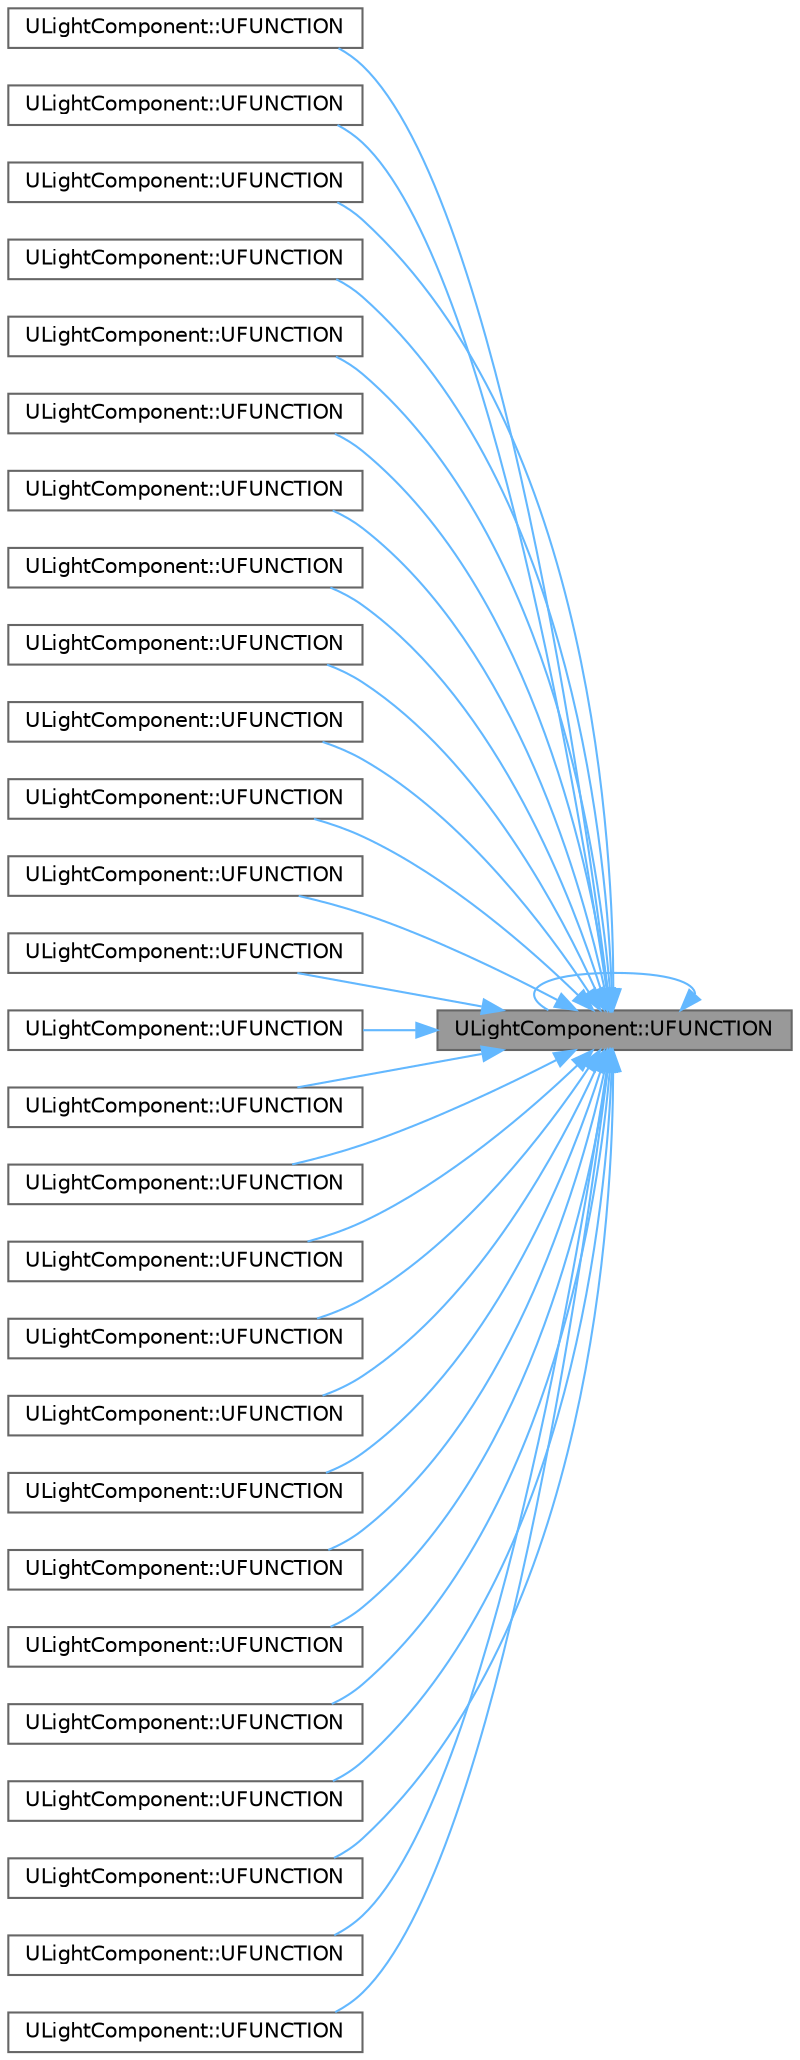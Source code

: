 digraph "ULightComponent::UFUNCTION"
{
 // INTERACTIVE_SVG=YES
 // LATEX_PDF_SIZE
  bgcolor="transparent";
  edge [fontname=Helvetica,fontsize=10,labelfontname=Helvetica,labelfontsize=10];
  node [fontname=Helvetica,fontsize=10,shape=box,height=0.2,width=0.4];
  rankdir="RL";
  Node1 [id="Node000001",label="ULightComponent::UFUNCTION",height=0.2,width=0.4,color="gray40", fillcolor="grey60", style="filled", fontcolor="black",tooltip="Set intensity of the light."];
  Node1 -> Node2 [id="edge1_Node000001_Node000002",dir="back",color="steelblue1",style="solid",tooltip=" "];
  Node2 [id="Node000002",label="ULightComponent::UFUNCTION",height=0.2,width=0.4,color="grey40", fillcolor="white", style="filled",URL="$da/d7f/classULightComponent.html#ad96eaa04b83b5e1a552980297cc4fedb",tooltip=" "];
  Node1 -> Node3 [id="edge2_Node000001_Node000003",dir="back",color="steelblue1",style="solid",tooltip=" "];
  Node3 [id="Node000003",label="ULightComponent::UFUNCTION",height=0.2,width=0.4,color="grey40", fillcolor="white", style="filled",URL="$da/d7f/classULightComponent.html#acb32eeddb8e74fa3a0095fcc8d692931",tooltip=" "];
  Node1 -> Node4 [id="edge3_Node000001_Node000004",dir="back",color="steelblue1",style="solid",tooltip=" "];
  Node4 [id="Node000004",label="ULightComponent::UFUNCTION",height=0.2,width=0.4,color="grey40", fillcolor="white", style="filled",URL="$da/d7f/classULightComponent.html#a91ecd83ff7d2b999bc4daa46b0475934",tooltip=" "];
  Node1 -> Node5 [id="edge4_Node000001_Node000005",dir="back",color="steelblue1",style="solid",tooltip=" "];
  Node5 [id="Node000005",label="ULightComponent::UFUNCTION",height=0.2,width=0.4,color="grey40", fillcolor="white", style="filled",URL="$da/d7f/classULightComponent.html#a7777dac2cd88f3aca88d9e017dc4c301",tooltip=" "];
  Node1 -> Node6 [id="edge5_Node000001_Node000006",dir="back",color="steelblue1",style="solid",tooltip=" "];
  Node6 [id="Node000006",label="ULightComponent::UFUNCTION",height=0.2,width=0.4,color="grey40", fillcolor="white", style="filled",URL="$da/d7f/classULightComponent.html#acdff03072fec7a52bc9fe2284a306e66",tooltip=" "];
  Node1 -> Node7 [id="edge6_Node000001_Node000007",dir="back",color="steelblue1",style="solid",tooltip=" "];
  Node7 [id="Node000007",label="ULightComponent::UFUNCTION",height=0.2,width=0.4,color="grey40", fillcolor="white", style="filled",URL="$da/d7f/classULightComponent.html#a3bf49304b067d05583b9c984f8aac80a",tooltip=" "];
  Node1 -> Node8 [id="edge7_Node000001_Node000008",dir="back",color="steelblue1",style="solid",tooltip=" "];
  Node8 [id="Node000008",label="ULightComponent::UFUNCTION",height=0.2,width=0.4,color="grey40", fillcolor="white", style="filled",URL="$da/d7f/classULightComponent.html#ab7088b42418e0770b951b702d50c06fd",tooltip=" "];
  Node1 -> Node9 [id="edge8_Node000001_Node000009",dir="back",color="steelblue1",style="solid",tooltip=" "];
  Node9 [id="Node000009",label="ULightComponent::UFUNCTION",height=0.2,width=0.4,color="grey40", fillcolor="white", style="filled",URL="$da/d7f/classULightComponent.html#afd5ecee169da719ce6f27f21c8dbd4aa",tooltip=" "];
  Node1 -> Node10 [id="edge9_Node000001_Node000010",dir="back",color="steelblue1",style="solid",tooltip=" "];
  Node10 [id="Node000010",label="ULightComponent::UFUNCTION",height=0.2,width=0.4,color="grey40", fillcolor="white", style="filled",URL="$da/d7f/classULightComponent.html#a27e7b0a6a2c19504b2ec5b571a1d649c",tooltip=" "];
  Node1 -> Node1 [id="edge10_Node000001_Node000001",dir="back",color="steelblue1",style="solid",tooltip=" "];
  Node1 -> Node11 [id="edge11_Node000001_Node000011",dir="back",color="steelblue1",style="solid",tooltip=" "];
  Node11 [id="Node000011",label="ULightComponent::UFUNCTION",height=0.2,width=0.4,color="grey40", fillcolor="white", style="filled",URL="$da/d7f/classULightComponent.html#aec10ecb0671216ad265bca5f97d21743",tooltip="Set color of the light."];
  Node1 -> Node12 [id="edge12_Node000001_Node000012",dir="back",color="steelblue1",style="solid",tooltip=" "];
  Node12 [id="Node000012",label="ULightComponent::UFUNCTION",height=0.2,width=0.4,color="grey40", fillcolor="white", style="filled",URL="$da/d7f/classULightComponent.html#a84580aa1f3c8d59d6f11bc530138e133",tooltip="Set color of the light."];
  Node1 -> Node13 [id="edge13_Node000001_Node000013",dir="back",color="steelblue1",style="solid",tooltip=" "];
  Node13 [id="Node000013",label="ULightComponent::UFUNCTION",height=0.2,width=0.4,color="grey40", fillcolor="white", style="filled",URL="$da/d7f/classULightComponent.html#a44a3217d2fb1fe277118518f10d3ed59",tooltip=" "];
  Node1 -> Node14 [id="edge14_Node000001_Node000014",dir="back",color="steelblue1",style="solid",tooltip=" "];
  Node14 [id="Node000014",label="ULightComponent::UFUNCTION",height=0.2,width=0.4,color="grey40", fillcolor="white", style="filled",URL="$da/d7f/classULightComponent.html#a161c828162c10802dc6b2bf8f96aad7f",tooltip=" "];
  Node1 -> Node15 [id="edge15_Node000001_Node000015",dir="back",color="steelblue1",style="solid",tooltip=" "];
  Node15 [id="Node000015",label="ULightComponent::UFUNCTION",height=0.2,width=0.4,color="grey40", fillcolor="white", style="filled",URL="$da/d7f/classULightComponent.html#a9f12ad7a1ffe2f831156e25d603fa884",tooltip=" "];
  Node1 -> Node16 [id="edge16_Node000001_Node000016",dir="back",color="steelblue1",style="solid",tooltip=" "];
  Node16 [id="Node000016",label="ULightComponent::UFUNCTION",height=0.2,width=0.4,color="grey40", fillcolor="white", style="filled",URL="$da/d7f/classULightComponent.html#a64f651f7e1cc69c63f2261a5d02c0c36",tooltip=" "];
  Node1 -> Node17 [id="edge17_Node000001_Node000017",dir="back",color="steelblue1",style="solid",tooltip=" "];
  Node17 [id="Node000017",label="ULightComponent::UFUNCTION",height=0.2,width=0.4,color="grey40", fillcolor="white", style="filled",URL="$da/d7f/classULightComponent.html#a7d6dbe8b181cb4680622e2ff29e4b41c",tooltip=" "];
  Node1 -> Node18 [id="edge18_Node000001_Node000018",dir="back",color="steelblue1",style="solid",tooltip=" "];
  Node18 [id="Node000018",label="ULightComponent::UFUNCTION",height=0.2,width=0.4,color="grey40", fillcolor="white", style="filled",URL="$da/d7f/classULightComponent.html#a61376d0b39452e22ccf39439f30e6bf3",tooltip=" "];
  Node1 -> Node19 [id="edge19_Node000001_Node000019",dir="back",color="steelblue1",style="solid",tooltip=" "];
  Node19 [id="Node000019",label="ULightComponent::UFUNCTION",height=0.2,width=0.4,color="grey40", fillcolor="white", style="filled",URL="$da/d7f/classULightComponent.html#ae9932cd869381425138002fe219781ad",tooltip=" "];
  Node1 -> Node20 [id="edge20_Node000001_Node000020",dir="back",color="steelblue1",style="solid",tooltip=" "];
  Node20 [id="Node000020",label="ULightComponent::UFUNCTION",height=0.2,width=0.4,color="grey40", fillcolor="white", style="filled",URL="$da/d7f/classULightComponent.html#ae2ccdce83ed4d7824cfc486c9748cc4d",tooltip=" "];
  Node1 -> Node21 [id="edge21_Node000001_Node000021",dir="back",color="steelblue1",style="solid",tooltip=" "];
  Node21 [id="Node000021",label="ULightComponent::UFUNCTION",height=0.2,width=0.4,color="grey40", fillcolor="white", style="filled",URL="$da/d7f/classULightComponent.html#a457867b78db596642d80de884f6ac7a2",tooltip=" "];
  Node1 -> Node22 [id="edge22_Node000001_Node000022",dir="back",color="steelblue1",style="solid",tooltip=" "];
  Node22 [id="Node000022",label="ULightComponent::UFUNCTION",height=0.2,width=0.4,color="grey40", fillcolor="white", style="filled",URL="$da/d7f/classULightComponent.html#a4b8b6eea8cb466689a539abb500313f9",tooltip=" "];
  Node1 -> Node23 [id="edge23_Node000001_Node000023",dir="back",color="steelblue1",style="solid",tooltip=" "];
  Node23 [id="Node000023",label="ULightComponent::UFUNCTION",height=0.2,width=0.4,color="grey40", fillcolor="white", style="filled",URL="$da/d7f/classULightComponent.html#ad653f7fa9c2eef6694684f31827b835b",tooltip=" "];
  Node1 -> Node24 [id="edge24_Node000001_Node000024",dir="back",color="steelblue1",style="solid",tooltip=" "];
  Node24 [id="Node000024",label="ULightComponent::UFUNCTION",height=0.2,width=0.4,color="grey40", fillcolor="white", style="filled",URL="$da/d7f/classULightComponent.html#ad8af36fb1900eddfb94ceb00a9e89537",tooltip=" "];
  Node1 -> Node25 [id="edge25_Node000001_Node000025",dir="back",color="steelblue1",style="solid",tooltip=" "];
  Node25 [id="Node000025",label="ULightComponent::UFUNCTION",height=0.2,width=0.4,color="grey40", fillcolor="white", style="filled",URL="$da/d7f/classULightComponent.html#ab445c20605c405d839399cfef3089724",tooltip=" "];
  Node1 -> Node26 [id="edge26_Node000001_Node000026",dir="back",color="steelblue1",style="solid",tooltip=" "];
  Node26 [id="Node000026",label="ULightComponent::UFUNCTION",height=0.2,width=0.4,color="grey40", fillcolor="white", style="filled",URL="$da/d7f/classULightComponent.html#a6c3616587f714793c8a961f9f8bfcc28",tooltip=" "];
  Node1 -> Node27 [id="edge27_Node000001_Node000027",dir="back",color="steelblue1",style="solid",tooltip=" "];
  Node27 [id="Node000027",label="ULightComponent::UFUNCTION",height=0.2,width=0.4,color="grey40", fillcolor="white", style="filled",URL="$da/d7f/classULightComponent.html#af87c54dc9396d07b13a5d5bbc602ae4b",tooltip=" "];
  Node1 -> Node28 [id="edge28_Node000001_Node000028",dir="back",color="steelblue1",style="solid",tooltip=" "];
  Node28 [id="Node000028",label="ULightComponent::UFUNCTION",height=0.2,width=0.4,color="grey40", fillcolor="white", style="filled",URL="$da/d7f/classULightComponent.html#a3f388186be135fe2ff4fbd584b1961a9",tooltip=" "];
}
